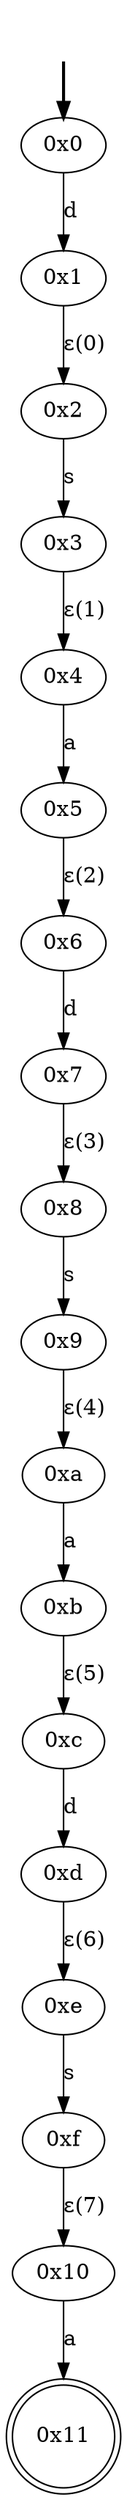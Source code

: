 digraph {
	fake [style=invisible]
	"0x0" [root=true]
	"0x1"
	"0x2"
	"0x3"
	"0x4"
	"0x5"
	"0x6"
	"0x7"
	"0x8"
	"0x9"
	"0xa"
	"0xb"
	"0xc"
	"0xd"
	"0xe"
	"0xf"
	"0x10"
	"0x11" [shape=doublecircle]
	fake -> "0x0" [style=bold]
	"0x0" -> "0x1" [label=d]
	"0x2" -> "0x3" [label=s]
	"0x1" -> "0x2" [label="ε(0)"]
	"0x4" -> "0x5" [label=a]
	"0x3" -> "0x4" [label="ε(1)"]
	"0x6" -> "0x7" [label=d]
	"0x5" -> "0x6" [label="ε(2)"]
	"0x8" -> "0x9" [label=s]
	"0x7" -> "0x8" [label="ε(3)"]
	"0xa" -> "0xb" [label=a]
	"0x9" -> "0xa" [label="ε(4)"]
	"0xc" -> "0xd" [label=d]
	"0xb" -> "0xc" [label="ε(5)"]
	"0xe" -> "0xf" [label=s]
	"0xd" -> "0xe" [label="ε(6)"]
	"0x10" -> "0x11" [label=a]
	"0xf" -> "0x10" [label="ε(7)"]
}
